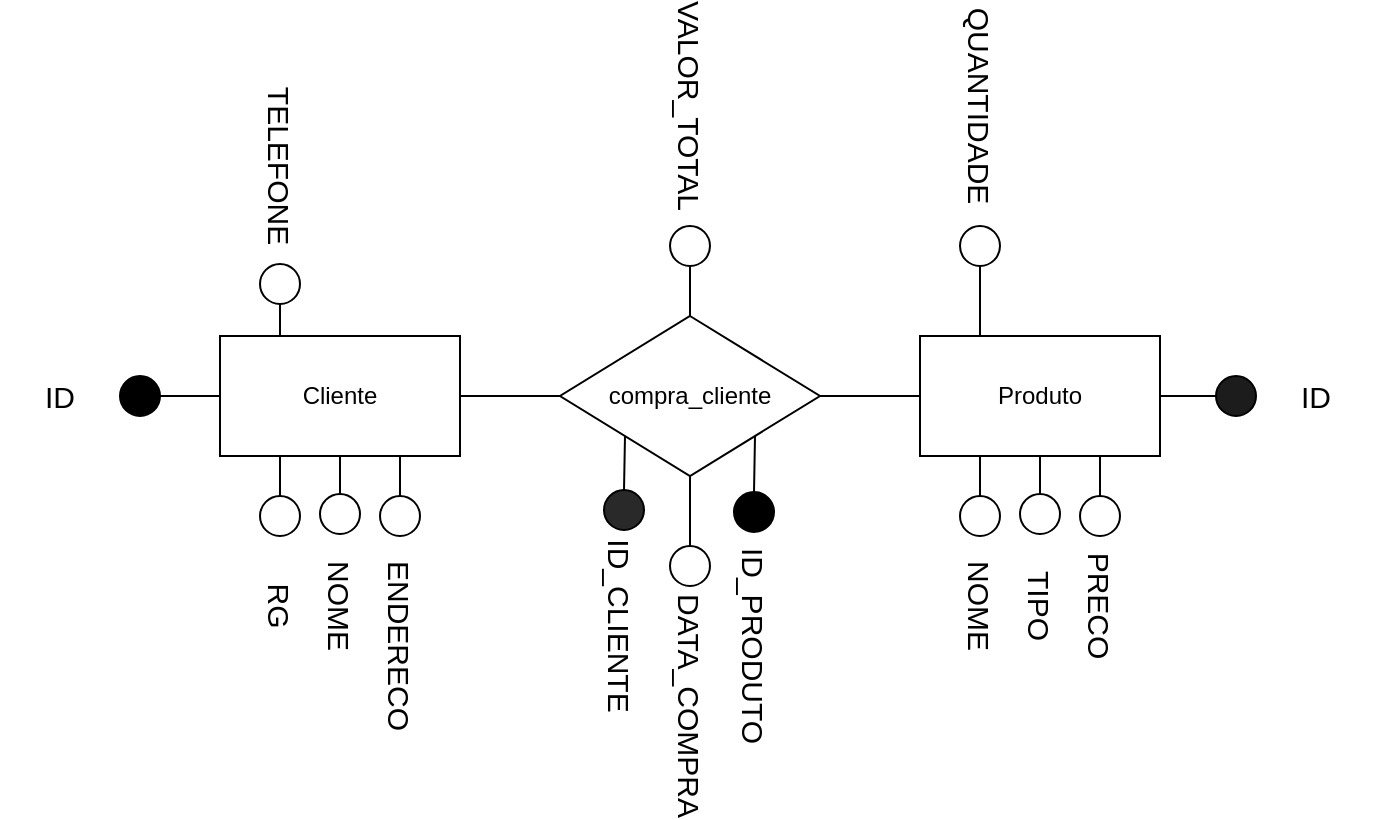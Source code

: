 <mxfile version="21.3.2" type="github">
  <diagram name="Page-1" id="edf60f1a-56cd-e834-aa8a-f176f3a09ee4">
    <mxGraphModel dx="996" dy="573" grid="1" gridSize="10" guides="1" tooltips="1" connect="1" arrows="1" fold="1" page="1" pageScale="1" pageWidth="1100" pageHeight="850" background="none" math="0" shadow="0">
      <root>
        <mxCell id="0" />
        <mxCell id="1" parent="0" />
        <mxCell id="YEpYSSB_-svyk_Qv8R9q-1" value="Cliente" style="rounded=0;whiteSpace=wrap;html=1;" vertex="1" parent="1">
          <mxGeometry x="190" y="300" width="120" height="60" as="geometry" />
        </mxCell>
        <mxCell id="YEpYSSB_-svyk_Qv8R9q-3" value="" style="endArrow=none;html=1;rounded=0;entryX=0.25;entryY=1;entryDx=0;entryDy=0;exitX=0.5;exitY=0;exitDx=0;exitDy=0;" edge="1" parent="1" source="YEpYSSB_-svyk_Qv8R9q-7" target="YEpYSSB_-svyk_Qv8R9q-1">
          <mxGeometry width="50" height="50" relative="1" as="geometry">
            <mxPoint x="220" y="380" as="sourcePoint" />
            <mxPoint x="290" y="430" as="targetPoint" />
          </mxGeometry>
        </mxCell>
        <mxCell id="YEpYSSB_-svyk_Qv8R9q-4" value="" style="endArrow=none;html=1;rounded=0;entryX=0.5;entryY=1;entryDx=0;entryDy=0;exitX=0.5;exitY=0;exitDx=0;exitDy=0;" edge="1" parent="1" source="YEpYSSB_-svyk_Qv8R9q-5" target="YEpYSSB_-svyk_Qv8R9q-1">
          <mxGeometry width="50" height="50" relative="1" as="geometry">
            <mxPoint x="250" y="390" as="sourcePoint" />
            <mxPoint x="330" y="410" as="targetPoint" />
          </mxGeometry>
        </mxCell>
        <mxCell id="YEpYSSB_-svyk_Qv8R9q-5" value="" style="ellipse;whiteSpace=wrap;html=1;aspect=fixed;" vertex="1" parent="1">
          <mxGeometry x="240" y="379" width="20" height="20" as="geometry" />
        </mxCell>
        <mxCell id="YEpYSSB_-svyk_Qv8R9q-7" value="" style="ellipse;whiteSpace=wrap;html=1;aspect=fixed;" vertex="1" parent="1">
          <mxGeometry x="210" y="380" width="20" height="20" as="geometry" />
        </mxCell>
        <mxCell id="YEpYSSB_-svyk_Qv8R9q-8" value="" style="ellipse;whiteSpace=wrap;html=1;aspect=fixed;" vertex="1" parent="1">
          <mxGeometry x="270" y="380" width="20" height="20" as="geometry" />
        </mxCell>
        <mxCell id="YEpYSSB_-svyk_Qv8R9q-11" value="" style="endArrow=none;html=1;rounded=0;exitX=0.5;exitY=0;exitDx=0;exitDy=0;entryX=0.75;entryY=1;entryDx=0;entryDy=0;" edge="1" parent="1" source="YEpYSSB_-svyk_Qv8R9q-8" target="YEpYSSB_-svyk_Qv8R9q-1">
          <mxGeometry width="50" height="50" relative="1" as="geometry">
            <mxPoint x="340" y="440" as="sourcePoint" />
            <mxPoint x="390" y="390" as="targetPoint" />
          </mxGeometry>
        </mxCell>
        <mxCell id="YEpYSSB_-svyk_Qv8R9q-12" value="" style="ellipse;whiteSpace=wrap;html=1;aspect=fixed;fillColor=#000000;" vertex="1" parent="1">
          <mxGeometry x="140" y="320" width="20" height="20" as="geometry" />
        </mxCell>
        <mxCell id="YEpYSSB_-svyk_Qv8R9q-13" value="" style="endArrow=none;html=1;rounded=0;entryX=1;entryY=0.5;entryDx=0;entryDy=0;exitX=0;exitY=0.5;exitDx=0;exitDy=0;" edge="1" parent="1" source="YEpYSSB_-svyk_Qv8R9q-1" target="YEpYSSB_-svyk_Qv8R9q-12">
          <mxGeometry width="50" height="50" relative="1" as="geometry">
            <mxPoint x="110" y="400" as="sourcePoint" />
            <mxPoint x="160" y="350" as="targetPoint" />
          </mxGeometry>
        </mxCell>
        <mxCell id="YEpYSSB_-svyk_Qv8R9q-14" value="compra_cliente" style="rhombus;whiteSpace=wrap;html=1;" vertex="1" parent="1">
          <mxGeometry x="360" y="290" width="130" height="80" as="geometry" />
        </mxCell>
        <mxCell id="YEpYSSB_-svyk_Qv8R9q-15" value="" style="ellipse;whiteSpace=wrap;html=1;aspect=fixed;fillColor=#292929;" vertex="1" parent="1">
          <mxGeometry x="382" y="377" width="20" height="20" as="geometry" />
        </mxCell>
        <mxCell id="YEpYSSB_-svyk_Qv8R9q-16" value="" style="endArrow=none;html=1;rounded=0;entryX=0;entryY=1;entryDx=0;entryDy=0;exitX=0.5;exitY=0;exitDx=0;exitDy=0;" edge="1" parent="1" source="YEpYSSB_-svyk_Qv8R9q-15" target="YEpYSSB_-svyk_Qv8R9q-14">
          <mxGeometry width="50" height="50" relative="1" as="geometry">
            <mxPoint x="330" y="510" as="sourcePoint" />
            <mxPoint x="380" y="460" as="targetPoint" />
          </mxGeometry>
        </mxCell>
        <mxCell id="YEpYSSB_-svyk_Qv8R9q-17" value="" style="ellipse;whiteSpace=wrap;html=1;aspect=fixed;fillColor=#000000;" vertex="1" parent="1">
          <mxGeometry x="447" y="378" width="20" height="20" as="geometry" />
        </mxCell>
        <mxCell id="YEpYSSB_-svyk_Qv8R9q-18" value="" style="endArrow=none;html=1;rounded=0;exitX=0.5;exitY=0;exitDx=0;exitDy=0;entryX=1;entryY=1;entryDx=0;entryDy=0;" edge="1" parent="1" source="YEpYSSB_-svyk_Qv8R9q-17" target="YEpYSSB_-svyk_Qv8R9q-14">
          <mxGeometry width="50" height="50" relative="1" as="geometry">
            <mxPoint x="500" y="400" as="sourcePoint" />
            <mxPoint x="550" y="350" as="targetPoint" />
          </mxGeometry>
        </mxCell>
        <mxCell id="YEpYSSB_-svyk_Qv8R9q-19" value="Produto" style="rounded=0;whiteSpace=wrap;html=1;" vertex="1" parent="1">
          <mxGeometry x="540" y="300" width="120" height="60" as="geometry" />
        </mxCell>
        <mxCell id="YEpYSSB_-svyk_Qv8R9q-20" value="" style="endArrow=none;html=1;rounded=0;entryX=0.25;entryY=1;entryDx=0;entryDy=0;exitX=0.5;exitY=0;exitDx=0;exitDy=0;" edge="1" parent="1" source="YEpYSSB_-svyk_Qv8R9q-23" target="YEpYSSB_-svyk_Qv8R9q-19">
          <mxGeometry width="50" height="50" relative="1" as="geometry">
            <mxPoint x="570" y="380" as="sourcePoint" />
            <mxPoint x="640" y="430" as="targetPoint" />
          </mxGeometry>
        </mxCell>
        <mxCell id="YEpYSSB_-svyk_Qv8R9q-21" value="" style="endArrow=none;html=1;rounded=0;entryX=0.5;entryY=1;entryDx=0;entryDy=0;exitX=0.5;exitY=0;exitDx=0;exitDy=0;" edge="1" parent="1" source="YEpYSSB_-svyk_Qv8R9q-22" target="YEpYSSB_-svyk_Qv8R9q-19">
          <mxGeometry width="50" height="50" relative="1" as="geometry">
            <mxPoint x="600" y="390" as="sourcePoint" />
            <mxPoint x="680" y="410" as="targetPoint" />
          </mxGeometry>
        </mxCell>
        <mxCell id="YEpYSSB_-svyk_Qv8R9q-22" value="" style="ellipse;whiteSpace=wrap;html=1;aspect=fixed;" vertex="1" parent="1">
          <mxGeometry x="590" y="379" width="20" height="20" as="geometry" />
        </mxCell>
        <mxCell id="YEpYSSB_-svyk_Qv8R9q-23" value="" style="ellipse;whiteSpace=wrap;html=1;aspect=fixed;" vertex="1" parent="1">
          <mxGeometry x="560" y="380" width="20" height="20" as="geometry" />
        </mxCell>
        <mxCell id="YEpYSSB_-svyk_Qv8R9q-24" value="" style="ellipse;whiteSpace=wrap;html=1;aspect=fixed;" vertex="1" parent="1">
          <mxGeometry x="620" y="380" width="20" height="20" as="geometry" />
        </mxCell>
        <mxCell id="YEpYSSB_-svyk_Qv8R9q-25" value="" style="endArrow=none;html=1;rounded=0;exitX=0.5;exitY=0;exitDx=0;exitDy=0;entryX=0.75;entryY=1;entryDx=0;entryDy=0;" edge="1" parent="1" source="YEpYSSB_-svyk_Qv8R9q-24" target="YEpYSSB_-svyk_Qv8R9q-19">
          <mxGeometry width="50" height="50" relative="1" as="geometry">
            <mxPoint x="690" y="440" as="sourcePoint" />
            <mxPoint x="740" y="390" as="targetPoint" />
          </mxGeometry>
        </mxCell>
        <mxCell id="YEpYSSB_-svyk_Qv8R9q-26" value="" style="ellipse;whiteSpace=wrap;html=1;aspect=fixed;fillColor=#1C1C1C;" vertex="1" parent="1">
          <mxGeometry x="688" y="320" width="20" height="20" as="geometry" />
        </mxCell>
        <mxCell id="YEpYSSB_-svyk_Qv8R9q-27" value="" style="endArrow=none;html=1;rounded=0;entryX=0;entryY=0.5;entryDx=0;entryDy=0;exitX=1;exitY=0.5;exitDx=0;exitDy=0;" edge="1" parent="1" source="YEpYSSB_-svyk_Qv8R9q-19" target="YEpYSSB_-svyk_Qv8R9q-26">
          <mxGeometry width="50" height="50" relative="1" as="geometry">
            <mxPoint x="660" y="430" as="sourcePoint" />
            <mxPoint x="710" y="380" as="targetPoint" />
          </mxGeometry>
        </mxCell>
        <mxCell id="YEpYSSB_-svyk_Qv8R9q-28" value="" style="endArrow=none;html=1;rounded=0;exitX=1;exitY=0.5;exitDx=0;exitDy=0;entryX=0;entryY=0.5;entryDx=0;entryDy=0;" edge="1" parent="1" source="YEpYSSB_-svyk_Qv8R9q-1" target="YEpYSSB_-svyk_Qv8R9q-14">
          <mxGeometry width="50" height="50" relative="1" as="geometry">
            <mxPoint x="250" y="470" as="sourcePoint" />
            <mxPoint x="300" y="420" as="targetPoint" />
          </mxGeometry>
        </mxCell>
        <mxCell id="YEpYSSB_-svyk_Qv8R9q-29" value="" style="endArrow=none;html=1;rounded=0;exitX=1;exitY=0.5;exitDx=0;exitDy=0;entryX=0;entryY=0.5;entryDx=0;entryDy=0;" edge="1" parent="1" source="YEpYSSB_-svyk_Qv8R9q-14" target="YEpYSSB_-svyk_Qv8R9q-19">
          <mxGeometry width="50" height="50" relative="1" as="geometry">
            <mxPoint x="470" y="500" as="sourcePoint" />
            <mxPoint x="520" y="450" as="targetPoint" />
          </mxGeometry>
        </mxCell>
        <mxCell id="YEpYSSB_-svyk_Qv8R9q-30" value="&lt;font style=&quot;font-size: 15px;&quot;&gt;ID&lt;/font&gt;" style="text;html=1;strokeColor=none;fillColor=none;align=center;verticalAlign=middle;whiteSpace=wrap;rounded=0;" vertex="1" parent="1">
          <mxGeometry x="80" y="315" width="60" height="30" as="geometry" />
        </mxCell>
        <mxCell id="YEpYSSB_-svyk_Qv8R9q-31" value="&lt;font style=&quot;font-size: 15px;&quot;&gt;ID&lt;/font&gt;" style="text;html=1;strokeColor=none;fillColor=none;align=center;verticalAlign=middle;whiteSpace=wrap;rounded=0;" vertex="1" parent="1">
          <mxGeometry x="708" y="315" width="60" height="30" as="geometry" />
        </mxCell>
        <mxCell id="YEpYSSB_-svyk_Qv8R9q-32" value="&lt;span style=&quot;font-size: 15px;&quot;&gt;RG&lt;/span&gt;" style="text;html=1;strokeColor=none;fillColor=none;align=center;verticalAlign=middle;whiteSpace=wrap;rounded=0;rotation=90;" vertex="1" parent="1">
          <mxGeometry x="190" y="420" width="60" height="30" as="geometry" />
        </mxCell>
        <mxCell id="YEpYSSB_-svyk_Qv8R9q-33" value="&lt;span style=&quot;font-size: 15px;&quot;&gt;NOME&lt;/span&gt;" style="text;html=1;strokeColor=none;fillColor=none;align=center;verticalAlign=middle;whiteSpace=wrap;rounded=0;rotation=90;" vertex="1" parent="1">
          <mxGeometry x="220" y="420" width="60" height="30" as="geometry" />
        </mxCell>
        <mxCell id="YEpYSSB_-svyk_Qv8R9q-34" value="&lt;span style=&quot;font-size: 15px;&quot;&gt;ENDERECO&lt;/span&gt;" style="text;html=1;strokeColor=none;fillColor=none;align=center;verticalAlign=middle;whiteSpace=wrap;rounded=0;rotation=90;" vertex="1" parent="1">
          <mxGeometry x="250" y="440" width="60" height="30" as="geometry" />
        </mxCell>
        <mxCell id="YEpYSSB_-svyk_Qv8R9q-35" value="" style="ellipse;whiteSpace=wrap;html=1;aspect=fixed;" vertex="1" parent="1">
          <mxGeometry x="210" y="264" width="20" height="20" as="geometry" />
        </mxCell>
        <mxCell id="YEpYSSB_-svyk_Qv8R9q-36" value="" style="endArrow=none;html=1;rounded=0;entryX=0.5;entryY=1;entryDx=0;entryDy=0;exitX=0.25;exitY=0;exitDx=0;exitDy=0;" edge="1" parent="1" source="YEpYSSB_-svyk_Qv8R9q-1" target="YEpYSSB_-svyk_Qv8R9q-35">
          <mxGeometry width="50" height="50" relative="1" as="geometry">
            <mxPoint x="80" y="270" as="sourcePoint" />
            <mxPoint x="130" y="220" as="targetPoint" />
          </mxGeometry>
        </mxCell>
        <mxCell id="YEpYSSB_-svyk_Qv8R9q-38" value="&lt;span style=&quot;font-size: 15px;&quot;&gt;TELEFONE&lt;/span&gt;" style="text;html=1;strokeColor=none;fillColor=none;align=center;verticalAlign=middle;whiteSpace=wrap;rounded=0;rotation=90;" vertex="1" parent="1">
          <mxGeometry x="190" y="200" width="60" height="30" as="geometry" />
        </mxCell>
        <mxCell id="YEpYSSB_-svyk_Qv8R9q-39" value="" style="ellipse;whiteSpace=wrap;html=1;aspect=fixed;" vertex="1" parent="1">
          <mxGeometry x="415" y="405" width="20" height="20" as="geometry" />
        </mxCell>
        <mxCell id="YEpYSSB_-svyk_Qv8R9q-40" value="" style="endArrow=none;html=1;rounded=0;entryX=0.5;entryY=1;entryDx=0;entryDy=0;exitX=0.5;exitY=0;exitDx=0;exitDy=0;" edge="1" parent="1" source="YEpYSSB_-svyk_Qv8R9q-39" target="YEpYSSB_-svyk_Qv8R9q-14">
          <mxGeometry width="50" height="50" relative="1" as="geometry">
            <mxPoint x="430" y="530" as="sourcePoint" />
            <mxPoint x="480" y="480" as="targetPoint" />
          </mxGeometry>
        </mxCell>
        <mxCell id="YEpYSSB_-svyk_Qv8R9q-41" value="&lt;span style=&quot;font-size: 15px;&quot;&gt;ID_CLIENTE&lt;/span&gt;" style="text;html=1;strokeColor=none;fillColor=none;align=center;verticalAlign=middle;whiteSpace=wrap;rounded=0;rotation=90;" vertex="1" parent="1">
          <mxGeometry x="360" y="430" width="60" height="30" as="geometry" />
        </mxCell>
        <mxCell id="YEpYSSB_-svyk_Qv8R9q-42" value="&lt;span style=&quot;font-size: 15px;&quot;&gt;ID_PRODUTO&lt;/span&gt;" style="text;html=1;strokeColor=none;fillColor=none;align=center;verticalAlign=middle;whiteSpace=wrap;rounded=0;rotation=90;" vertex="1" parent="1">
          <mxGeometry x="427" y="440" width="60" height="30" as="geometry" />
        </mxCell>
        <mxCell id="YEpYSSB_-svyk_Qv8R9q-43" value="&lt;span style=&quot;font-size: 15px;&quot;&gt;DATA_COMPRA&lt;/span&gt;" style="text;html=1;strokeColor=none;fillColor=none;align=center;verticalAlign=middle;whiteSpace=wrap;rounded=0;rotation=90;" vertex="1" parent="1">
          <mxGeometry x="395" y="470" width="60" height="30" as="geometry" />
        </mxCell>
        <mxCell id="YEpYSSB_-svyk_Qv8R9q-44" value="" style="ellipse;whiteSpace=wrap;html=1;aspect=fixed;" vertex="1" parent="1">
          <mxGeometry x="415" y="245" width="20" height="20" as="geometry" />
        </mxCell>
        <mxCell id="YEpYSSB_-svyk_Qv8R9q-45" value="" style="endArrow=none;html=1;rounded=0;entryX=0.5;entryY=1;entryDx=0;entryDy=0;exitX=0.5;exitY=0;exitDx=0;exitDy=0;" edge="1" parent="1" source="YEpYSSB_-svyk_Qv8R9q-14" target="YEpYSSB_-svyk_Qv8R9q-44">
          <mxGeometry width="50" height="50" relative="1" as="geometry">
            <mxPoint x="390" y="140" as="sourcePoint" />
            <mxPoint x="440" y="90" as="targetPoint" />
          </mxGeometry>
        </mxCell>
        <mxCell id="YEpYSSB_-svyk_Qv8R9q-46" value="&lt;span style=&quot;font-size: 15px;&quot;&gt;VALOR_TOTAL&lt;/span&gt;" style="text;html=1;strokeColor=none;fillColor=none;align=center;verticalAlign=middle;whiteSpace=wrap;rounded=0;rotation=90;" vertex="1" parent="1">
          <mxGeometry x="395" y="170" width="60" height="30" as="geometry" />
        </mxCell>
        <mxCell id="YEpYSSB_-svyk_Qv8R9q-47" value="&lt;span style=&quot;font-size: 15px;&quot;&gt;NOME&lt;/span&gt;" style="text;html=1;strokeColor=none;fillColor=none;align=center;verticalAlign=middle;whiteSpace=wrap;rounded=0;rotation=90;" vertex="1" parent="1">
          <mxGeometry x="540" y="420" width="60" height="30" as="geometry" />
        </mxCell>
        <mxCell id="YEpYSSB_-svyk_Qv8R9q-48" value="&lt;span style=&quot;font-size: 15px;&quot;&gt;TIPO&lt;/span&gt;" style="text;html=1;strokeColor=none;fillColor=none;align=center;verticalAlign=middle;whiteSpace=wrap;rounded=0;rotation=90;" vertex="1" parent="1">
          <mxGeometry x="570" y="420" width="60" height="30" as="geometry" />
        </mxCell>
        <mxCell id="YEpYSSB_-svyk_Qv8R9q-49" value="&lt;span style=&quot;font-size: 15px;&quot;&gt;PRECO&lt;/span&gt;" style="text;html=1;strokeColor=none;fillColor=none;align=center;verticalAlign=middle;whiteSpace=wrap;rounded=0;rotation=90;" vertex="1" parent="1">
          <mxGeometry x="600" y="420" width="60" height="30" as="geometry" />
        </mxCell>
        <mxCell id="YEpYSSB_-svyk_Qv8R9q-50" value="" style="ellipse;whiteSpace=wrap;html=1;aspect=fixed;" vertex="1" parent="1">
          <mxGeometry x="560" y="245" width="20" height="20" as="geometry" />
        </mxCell>
        <mxCell id="YEpYSSB_-svyk_Qv8R9q-51" value="&lt;span style=&quot;font-size: 15px;&quot;&gt;QUANTIDADE&lt;/span&gt;" style="text;html=1;strokeColor=none;fillColor=none;align=center;verticalAlign=middle;whiteSpace=wrap;rounded=0;rotation=90;" vertex="1" parent="1">
          <mxGeometry x="540" y="170" width="60" height="30" as="geometry" />
        </mxCell>
        <mxCell id="YEpYSSB_-svyk_Qv8R9q-52" value="" style="endArrow=none;html=1;rounded=0;entryX=0.5;entryY=1;entryDx=0;entryDy=0;exitX=0.25;exitY=0;exitDx=0;exitDy=0;" edge="1" parent="1" source="YEpYSSB_-svyk_Qv8R9q-19" target="YEpYSSB_-svyk_Qv8R9q-50">
          <mxGeometry width="50" height="50" relative="1" as="geometry">
            <mxPoint x="620" y="290" as="sourcePoint" />
            <mxPoint x="670" y="240" as="targetPoint" />
          </mxGeometry>
        </mxCell>
      </root>
    </mxGraphModel>
  </diagram>
</mxfile>
